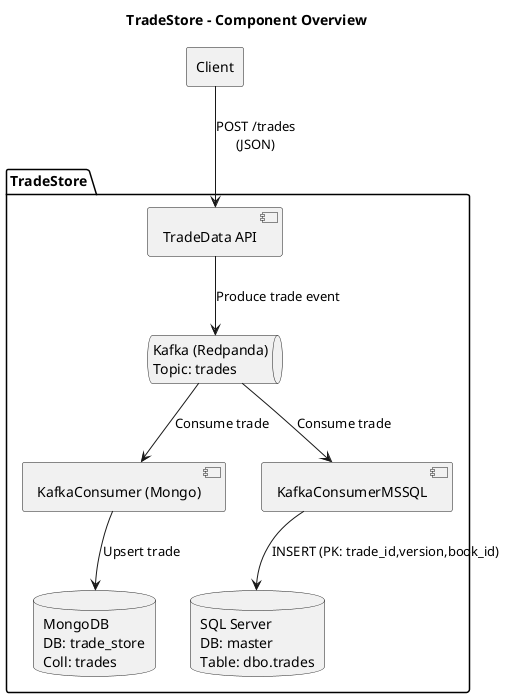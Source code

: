 @startuml
title TradeStore - Component Overview

rectangle "Client" as Client
package "TradeStore" {
  [TradeData API] as API
  queue "Kafka (Redpanda)\nTopic: trades" as Kafka
  [KafkaConsumer (Mongo)] as KC_Mongo
  [KafkaConsumerMSSQL] as KC_SQL
  database "MongoDB\nDB: trade_store\nColl: trades" as Mongo
  database "SQL Server\nDB: master\nTable: dbo.trades" as MSSQL
}

Client --> API : POST /trades\n(JSON)
API --> Kafka : Produce trade event
Kafka --> KC_Mongo : Consume trade
Kafka --> KC_SQL : Consume trade
KC_Mongo --> Mongo : Upsert trade
KC_SQL --> MSSQL : INSERT (PK: trade_id,version,book_id)

@enduml
